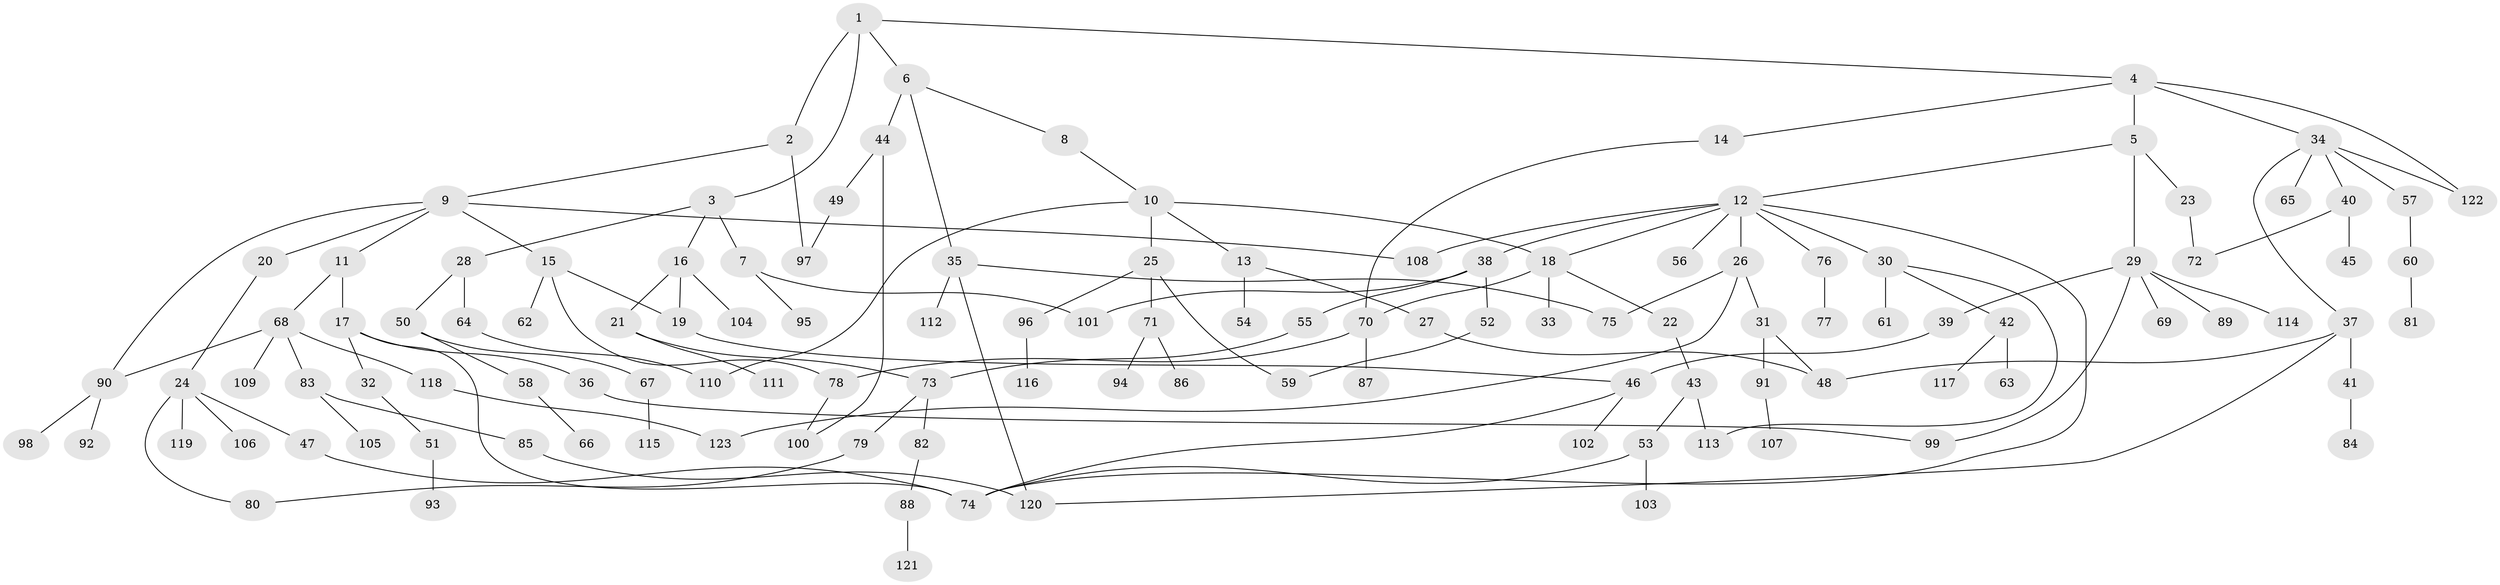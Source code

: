 // coarse degree distribution, {4: 0.1506849315068493, 6: 0.0547945205479452, 7: 0.0410958904109589, 2: 0.3013698630136986, 5: 0.0410958904109589, 11: 0.0136986301369863, 3: 0.0547945205479452, 1: 0.3424657534246575}
// Generated by graph-tools (version 1.1) at 2025/17/03/04/25 18:17:00]
// undirected, 123 vertices, 150 edges
graph export_dot {
graph [start="1"]
  node [color=gray90,style=filled];
  1;
  2;
  3;
  4;
  5;
  6;
  7;
  8;
  9;
  10;
  11;
  12;
  13;
  14;
  15;
  16;
  17;
  18;
  19;
  20;
  21;
  22;
  23;
  24;
  25;
  26;
  27;
  28;
  29;
  30;
  31;
  32;
  33;
  34;
  35;
  36;
  37;
  38;
  39;
  40;
  41;
  42;
  43;
  44;
  45;
  46;
  47;
  48;
  49;
  50;
  51;
  52;
  53;
  54;
  55;
  56;
  57;
  58;
  59;
  60;
  61;
  62;
  63;
  64;
  65;
  66;
  67;
  68;
  69;
  70;
  71;
  72;
  73;
  74;
  75;
  76;
  77;
  78;
  79;
  80;
  81;
  82;
  83;
  84;
  85;
  86;
  87;
  88;
  89;
  90;
  91;
  92;
  93;
  94;
  95;
  96;
  97;
  98;
  99;
  100;
  101;
  102;
  103;
  104;
  105;
  106;
  107;
  108;
  109;
  110;
  111;
  112;
  113;
  114;
  115;
  116;
  117;
  118;
  119;
  120;
  121;
  122;
  123;
  1 -- 2;
  1 -- 3;
  1 -- 4;
  1 -- 6;
  2 -- 9;
  2 -- 97;
  3 -- 7;
  3 -- 16;
  3 -- 28;
  4 -- 5;
  4 -- 14;
  4 -- 34;
  4 -- 122;
  5 -- 12;
  5 -- 23;
  5 -- 29;
  6 -- 8;
  6 -- 35;
  6 -- 44;
  7 -- 95;
  7 -- 101;
  8 -- 10;
  9 -- 11;
  9 -- 15;
  9 -- 20;
  9 -- 108;
  9 -- 90;
  10 -- 13;
  10 -- 25;
  10 -- 110;
  10 -- 18;
  11 -- 17;
  11 -- 68;
  12 -- 18;
  12 -- 26;
  12 -- 30;
  12 -- 38;
  12 -- 56;
  12 -- 74;
  12 -- 76;
  12 -- 108;
  13 -- 27;
  13 -- 54;
  14 -- 70;
  15 -- 19;
  15 -- 62;
  15 -- 78;
  16 -- 21;
  16 -- 104;
  16 -- 19;
  17 -- 32;
  17 -- 36;
  17 -- 74;
  18 -- 22;
  18 -- 33;
  18 -- 70;
  19 -- 46;
  20 -- 24;
  21 -- 73;
  21 -- 111;
  22 -- 43;
  23 -- 72;
  24 -- 47;
  24 -- 106;
  24 -- 119;
  24 -- 80;
  25 -- 71;
  25 -- 96;
  25 -- 59;
  26 -- 31;
  26 -- 75;
  26 -- 123;
  27 -- 48;
  28 -- 50;
  28 -- 64;
  29 -- 39;
  29 -- 69;
  29 -- 89;
  29 -- 114;
  29 -- 99;
  30 -- 42;
  30 -- 61;
  30 -- 113;
  31 -- 48;
  31 -- 91;
  32 -- 51;
  34 -- 37;
  34 -- 40;
  34 -- 57;
  34 -- 65;
  34 -- 122;
  35 -- 112;
  35 -- 120;
  35 -- 75;
  36 -- 99;
  37 -- 41;
  37 -- 48;
  37 -- 120;
  38 -- 52;
  38 -- 55;
  38 -- 101;
  39 -- 46;
  40 -- 45;
  40 -- 72;
  41 -- 84;
  42 -- 63;
  42 -- 117;
  43 -- 53;
  43 -- 113;
  44 -- 49;
  44 -- 100;
  46 -- 102;
  46 -- 74;
  47 -- 74;
  49 -- 97;
  50 -- 58;
  50 -- 67;
  51 -- 93;
  52 -- 59;
  53 -- 103;
  53 -- 74;
  55 -- 73;
  57 -- 60;
  58 -- 66;
  60 -- 81;
  64 -- 110;
  67 -- 115;
  68 -- 83;
  68 -- 90;
  68 -- 109;
  68 -- 118;
  70 -- 87;
  70 -- 78;
  71 -- 86;
  71 -- 94;
  73 -- 79;
  73 -- 82;
  76 -- 77;
  78 -- 100;
  79 -- 80;
  82 -- 88;
  83 -- 85;
  83 -- 105;
  85 -- 120;
  88 -- 121;
  90 -- 92;
  90 -- 98;
  91 -- 107;
  96 -- 116;
  118 -- 123;
}
